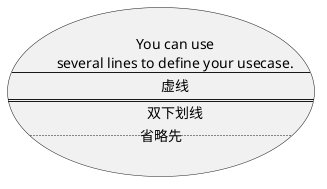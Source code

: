 @startuml

 usecase UC1 as "You can use
 several lines to define your usecase.
 --
 虚线
 ==
 双下划线
 .. 省略先..
 "



@enduml